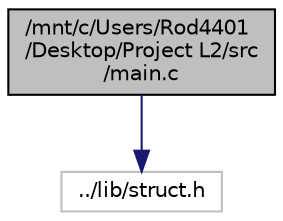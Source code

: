 digraph "/mnt/c/Users/Rod4401/Desktop/Project L2/src/main.c"
{
 // LATEX_PDF_SIZE
  edge [fontname="Helvetica",fontsize="10",labelfontname="Helvetica",labelfontsize="10"];
  node [fontname="Helvetica",fontsize="10",shape=record];
  Node1 [label="/mnt/c/Users/Rod4401\l/Desktop/Project L2/src\l/main.c",height=0.2,width=0.4,color="black", fillcolor="grey75", style="filled", fontcolor="black",tooltip="Contient l'implémentation de la fonction int main() ainsi que tous les appels de librairies dynamique..."];
  Node1 -> Node2 [color="midnightblue",fontsize="10",style="solid",fontname="Helvetica"];
  Node2 [label="../lib/struct.h",height=0.2,width=0.4,color="grey75", fillcolor="white", style="filled",tooltip=" "];
}
